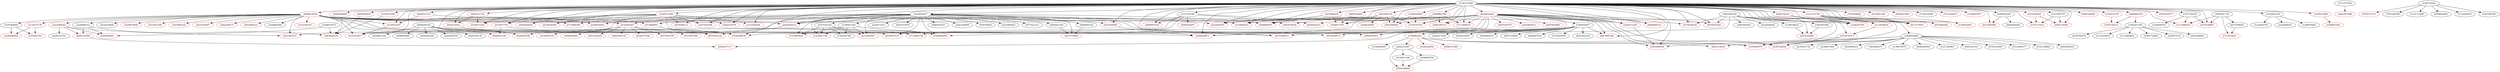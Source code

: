 strict digraph G{
"2136372366" -> "2420624292"
"2136372366" -> "2099862789"
"2136372366" -> "2223294387"
"2136372366" -> "2231910817"
"2136372366" -> "2098414524"
"2136372366" -> "2125553367"
"2136372366" -> "2631605499"
"2136372366" -> "2101313578"
"2136372366" -> "2098156231"
"2136372366" -> "2181678313"
"2136372366" -> "2326517690"
"2136372366" -> "2112459816"
"2136372366" -> "2672892692"
"2136372366" -> "2526528798"
"2136372366" -> "2424514021"
"2136372366" -> "2583949938"
"2136372366" -> "2583360825"
"2136372366" -> "2106930699"
"2136372366" -> "2719197278"
"2136372366" -> "2223484430"
"2136372366" -> "2584860097"
"2136372366" -> "2633349412"
"2136372366" -> "2440244838"
"2136372366" -> "2235034598"
"2136372366" -> "2682482835"
"2136372366" -> "2704548862"
"2136372366" -> "2615081380"
"2136372366" -> "2656697490"
"2136372366" -> "2099101732"
"2136372366" -> "2534637208"
"2136372366" -> "2160602068"
"2136372366" -> "2683569748"
"2136372366" -> "2619398111"
"2136372366" -> "2227030708"
"2136372366" -> "2542219378"
"2136372366" -> "2123549246"
"2136372366" -> "2130219586"
"2136372366" -> "2310409235"
"2136372366" -> "2104257765"
"2136372366" -> "2721036815"
"2136372366" -> "2613775951"
"2136372366" -> "2158697087"
"2136372366" -> "2157117012"
"2136372366" -> "2227256930"
"2136372366" -> "2509178450"
"2136372366" -> "2498438471"
"2136372366" -> "2508017931"
"2136372366" -> "2165049579"
"2136372366" -> "2439722024"
"2136372366" -> "2704008839"
"2136372366" -> "2486997434"
"2136372366" -> "2150519155"
"2136372366" -> "2656169315"
"2136372366" -> "2713368018"
"2136372366" -> "2680098723"
"2136372366" -> "2496682552"
"2136372366" -> "2499328894"
"2136372366" -> "2131380619"
"2136372366" -> "2675109907"
"2136372366" -> "2147729234"
"2136372366" -> "2574938238"
"2136372366" -> "2674447524"
"2136372366" -> "2250554577"
"2147729234" -> "2129499701"
"2147729234" -> "2131380619"
"2147729234" -> "2675109907"
"2496682552" -> "2160241336"
"2496682552" -> "2705154414"
"2160241336" -> "2654772806"
"2160241336" -> "240407218"
"2160241336" -> "2544348963"
"2160241336" -> "2638760479"
"2160241336" -> "2119324843"
"2160241336" -> "2113984894"
"2150519155" -> "2705154414"
"2227256930" -> "2157117012"
"2227256930" -> "2509178450"
"2160602068" -> "1963689437"
"2160602068" -> "2130679976"
"2160602068" -> "2608498504"
"2160602068" -> "2147320963"
"2160602068" -> "2585325161"
"2160602068" -> "2576012669"
"2160602068" -> "2512568377"
"2160602068" -> "2514138882"
"2160602068" -> "2600564016"
"2160602068" -> "2165049579"
"2160602068" -> "2439722024"
"2160602068" -> "2235441732"
"2160602068" -> "2693119035"
"2160602068" -> "2238097466"
"2160602068" -> "2620090431"
"2158082241" -> "2165049579"
"2158082241" -> "2439722024"
"2158082241" -> "2054432954"
"2158082241" -> "2598151560"
"2158082241" -> "2693119035"
"2099101732" -> "2424514021"
"2099101732" -> "2534637208"
"2424514021" -> "2526528798"
"2682482835" -> "2583628330"
"2169554947" -> "2633349412"
"2169554947" -> "2521081551"
"2169554947" -> "2245817038"
"2169554947" -> "2243612697"
"2169554947" -> "2654960410"
"2169554947" -> "2713965158"
"2169554947" -> "2683569748"
"2169554947" -> "2482595915"
"2169554947" -> "2678238573"
"2169554947" -> "2697129405"
"2169554947" -> "2668497643"
"2169554947" -> "2719303095"
"2169554947" -> "2642302339"
"2223484430" -> "2584860097"
"2223484430" -> "2508017931"
"2106930699" -> "2583360825"
"2106930699" -> "2719197278"
"2096490164" -> "2526528798"
"2096490164" -> "2639970337"
"2096490164" -> "2713965158"
"2096490164" -> "2508691199"
"2096490164" -> "2704008839"
"2096490164" -> "2656481244"
"2096490164" -> "2596658987"
"2096490164" -> "2594992494"
"2096490164" -> "2222092705"
"2096490164" -> "2629744130"
"2150403146" -> "2222086553"
"2150403146" -> "2128979492"
"2150403146" -> "2122836793"
"2112459816" -> "2181678313"
"2181678313" -> "2583949938"
"2181678313" -> "2165049579"
"2181678313" -> "2439722024"
"2326517690" -> "2526528798"
"2326517690" -> "2440244838"
"2326517690" -> "2235034598"
"2326517690" -> "2534637208"
"2326517690" -> "2619398111"
"2326517690" -> "2227030708"
"2326517690" -> "2542219378"
"2326517690" -> "2123549246"
"2326517690" -> "2704008839"
"2098156231" -> "2104257765"
"2098156231" -> "2613775951"
"2101313578" -> "2672892692"
"2101313578" -> "2104257765"
"2101313578" -> "2613775951"
"2101313578" -> "2144952901"
"2098414524" -> "2231910817"
"2098414524" -> "2125553367"
"2098414524" -> "2633349412"
"2098414524" -> "2132199107"
"2098414524" -> "2118377178"
"2098414524" -> "2229244414"
"2098414524" -> "2434583827"
"2098414524" -> "2713889395"
"2098414524" -> "2639830055"
"2098414524" -> "2104257765"
"2098414524" -> "2632078846"
"2098414524" -> "2223294387"
"2098414524" -> "2498438471"
"2098414524" -> "2523559495"
"2098414524" -> "2529879468"
"2098414524" -> "2515451369"
"2098414524" -> "2507864332"
"2098414524" -> "2273869953"
"2098414524" -> "2637914907"
"2098414524" -> "2282356173"
"2098414524" -> "2653849141"
"2098414524" -> "2223048303"
"2098414524" -> "2226988312"
"2226988312" -> "2583628330"
"2226988312" -> "2505929641"
"2226988312" -> "2669133569"
"2669133569" -> "2098357117"
"2105521496" -> "2583628330"
"2223048303" -> "2505929641"
"2523559495" -> "2498438471"
"2695934969" -> "2508017931"
"2434583827" -> "2632277346"
"2434583827" -> "2657291978"
"2434583827" -> "2515567699"
"2434583827" -> "2230458316"
"2434583827" -> "2499006483"
"2434583827" -> "2691302245"
"2434583827" -> "2684549118"
"2118377178" -> "2226468868"
"2118377178" -> "2155463703"
"2125553367" -> "2231910817"
"2099862789" -> "2223294387"
"2099862789" -> "2310409235"
"2099862789" -> "2656169315"
"2099862789" -> "2713368018"
"2420624292" -> "2223294387"
"2420624292" -> "2583918026"
"2420624292" -> "2654502215"
"2420624292" -> "2583949938"
"2420624292" -> "2583360825"
"2420624292" -> "2719197278"
"2420624292" -> "2584860097"
"2420624292" -> "2633349412"
"2420624292" -> "2647630757"
"2420624292" -> "2243865633"
"2420624292" -> "2231910817"
"2420624292" -> "2229244414"
"2420624292" -> "2683569748"
"2420624292" -> "2310409235"
"2420624292" -> "2498438471"
"2420624292" -> "2508017931"
"2420624292" -> "2165049579"
"2420624292" -> "2439722024"
"2420624292" -> "2656169315"
"2420624292" -> "2713368018"
"2420624292" -> "2680098723"
"2420624292" -> "2574938238"
"2420624292" -> "2674447524"
"2136372366" -> "2646931153"
"2136372366" -> "2291800725"
"2136372366" -> "2229244414"
"2136372366" -> "2103786759"
"2136372366" -> "2695934969"
"2136372366" -> "2523559495"
"2136372366" -> "2274817761"
"2136372366" -> "2110195189"
"2136372366" -> "2144952901"
"2136372366" -> "2105633990"
"2136372366" -> "2150403146"
"2105633990" -> "2108487544"
"2110195189" -> "2583918026"
"2110195189" -> "2654502215"
"2110195189" -> "2639970337"
"2110195189" -> "2650624697"
"2110195189" -> "2704008839"
"2110195189" -> "2486997434"
"2274817761" -> "2704008839"
"2103786759" -> "2157117012"
"2103786759" -> "2509178450"
"2291800725" -> "2583360825"
"2291800725" -> "2719197278"
"2291800725" -> "2273869953"
"2291800725" -> "2166639587"
"2291800725" -> "2498438471"
"2646931153" -> "2310409235"
"2101313578" -> "2112459816"
"2098414524" -> "2304865086"
"2098414524" -> "2521081551"
"2223048303" -> "2669133569"
"2223048303" -> "2521081551"
"2229244414" -> "2650391232"
"2136372366" -> "2218492437"
"2136372366" -> "2162511255"
"2136372366" -> "2644629888"
"2644629888" -> "2583628330"
"2162511255" -> "2583949938"
"2218492437" -> "2231910817"
"2218492437" -> "2090052521"
"2218492437" -> "2222589425"
"2218492437" -> "2577421311"
"2218492437" -> "2639970337"
"2218492437" -> "2584860097"
"2218492437" -> "2123661158"
"2218492437" -> "2231093947"
"2218492437" -> "2710493420"
"2218492437" -> "2107216140"
"2218492437" -> "2159067344"
"2218492437" -> "2229271911"
"2218492437" -> "2591433979"
"2218492437" -> "2229244414"
"2218492437" -> "2434583827"
"2218492437" -> "2713889395"
"2218492437" -> "2639830055"
"2218492437" -> "2708699268"
"2218492437" -> "2223774428"
"2218492437" -> "2084840102"
"2218492437" -> "2444441249"
"2218492437" -> "2482595915"
"2218492437" -> "2678238573"
"2218492437" -> "2241204989"
"2218492437" -> "593974664"
"2444441249" -> "2223774428"
"2084840102" -> "2223774428"
"2482500164" -> "2708699268"
"2482500164" -> "2306397586"
"2482500164" -> "2293416840"
"2482500164" -> "2130838822"
"2482500164" -> "2574938238"
"2482500164" -> "2674447524"
"2482500164" -> "2640369203"
"2482500164" -> "2522444826"
"2130838822" -> "2293416840"
"2306397586" -> "2293416840"
"2159067344" -> "2123661158"
"2159067344" -> "2231093947"
"2159067344" -> "2710493420"
"2159067344" -> "2708699268"
"2159067344" -> "2702932780"
"2107216140" -> "2123661158"
"2107216140" -> "2231093947"
"2107216140" -> "2710493420"
"2107216140" -> "2708699268"
"2107216140" -> "2702932780"
"2098414524" -> "2105384808"
"2105384808" -> "2226468868"
"2105384808" -> "2155463703"
"2098414524" -> "2650391232"
"2273869953" -> "2650391232"
"2420624292" -> "2647845980"
"2711557452" -> "2602397988"
"2148733542" -> "2578315135"
"2148733542" -> "2705548786"
"2148733542" -> "2115173548"
"2148733542" -> "2659842982"
"2148733542" -> "2116340933"
"2148733542" -> "2100786728"
"2646931153" -> "2125553367"
"2168873515" -> "2583628330"
"2168873515" -> "2505929641"
"2590381716" -> "2677559652"
"2590381716" -> "2131380619"
"2590381716" -> "2717619201"
"2590381716" -> "2675109907"
"2677559652" -> "2717619201"
"2158082241" -> "2150664895"
"2420624292" -> "2169554947"
"2169554947" -> "2098357117"
"2326517690" -> "2274817761"
"2223048303" -> "2428181972"
"2420624292" -> "2162511255"
"2282310307" -> "2518651166"
"2282310307" -> "2508960786"
"2282310307" -> "2550766808"
"2508960786" -> "2550766808"
"2518651166" -> "2550766808"
"2274817761" -> "2508691199"
"2136372366" -> "2105521496"
"2158082241" -> "2282310307"
"2136372366" -> "2298492283"
"2298492283" -> "2631605499"
"2298492283" -> "2696204929"
"2420624292" -> "2158082241"
"2420624292" [color = red]"2099862789" [color = red]"2223294387" [color = red]"2231910817" [color = red]"2098414524" [color = red]"2125553367" [color = red]"2631605499" [color = red]"2101313578" [color = red]"2098156231" [color = red]"2181678313" [color = red]"2326517690" [color = red]"2112459816" [color = red]"2672892692" [color = red]"2526528798" [color = red]"2424514021" [color = red]"2583949938" [color = red]"2583360825" [color = red]"2106930699" [color = red]"2719197278" [color = red]"2223484430" [color = red]"2584860097" [color = red]"2633349412" [color = red]"2440244838" [color = red]"2235034598" [color = red]"2682482835" [color = red]"2704548862" [color = red]"2615081380" [color = red]"2656697490" [color = red]"2099101732" [color = red]"2534637208" [color = red]"2683569748" [color = red]"2619398111" [color = red]"2227030708" [color = red]"2542219378" [color = red]"2123549246" [color = red]"2310409235" [color = red]"2104257765" [color = red]"2721036815" [color = red]"2613775951" [color = red]"2158697087" [color = red]"2157117012" [color = red]"2227256930" [color = red]"2509178450" [color = red]"2498438471" [color = red]"2508017931" [color = red]"2165049579" [color = red]"2439722024" [color = red]"2704008839" [color = red]"2486997434" [color = red]"2150519155" [color = red]"2656169315" [color = red]"2713368018" [color = red]"2680098723" [color = red]"2496682552" [color = red]"2499328894" [color = red]"2131380619" [color = red]"2675109907" [color = red]"2574938238" [color = red]"2674447524" [color = red]"2250554577" [color = red]"2705154414" [color = red]"2158082241" [color = red]"2693119035" [color = red]"2054432954" [color = red]"2598151560" [color = red]"2583628330" [color = red]"2521081551" [color = red]"2713965158" [color = red]"2482595915" [color = red]"2678238573" [color = red]"2639970337" [color = red]"2508691199" [color = red]"2144952901" [color = red]"2132199107" [color = red]"2118377178" [color = red]"2229244414" [color = red]"2434583827" [color = red]"2713889395" [color = red]"2639830055" [color = red]"2695934969" [color = red]"2523559495" [color = red]"2529879468" [color = red]"2515451369" [color = red]"2507864332" [color = red]"2273869953" [color = red]"2637914907" [color = red]"2282356173" [color = red]"2653849141" [color = red]"2223048303" [color = red]"2105521496" [color = red]"2505929641" [color = red]"2669133569" [color = red]"2098357117" [color = red]"2632277346" [color = red]"2657291978" [color = red]"2515567699" [color = red]"2230458316" [color = red]"2499006483" [color = red]"2691302245" [color = red]"2684549118" [color = red]"2226468868" [color = red]"2155463703" [color = red]"2583918026" [color = red]"2654502215" [color = red]"2647630757" [color = red]"2243865633" [color = red]"2646931153" [color = red]"2291800725" [color = red]"2274817761" [color = red]"2105633990" [color = red]"2108487544" [color = red]"2650624697" [color = red]"2166639587" [color = red]"2650391232" [color = red]"2162511255" [color = red]"2644629888" [color = red]"2123661158" [color = red]"2231093947" [color = red]"2710493420" [color = red]"2708699268" [color = red]"2223774428" [color = red]"2293416840" [color = red]"2647845980" [color = red]"2578315135" [color = red]"2602397988" [color = red]"2717619201" [color = red]"2550766808" [color = red]}